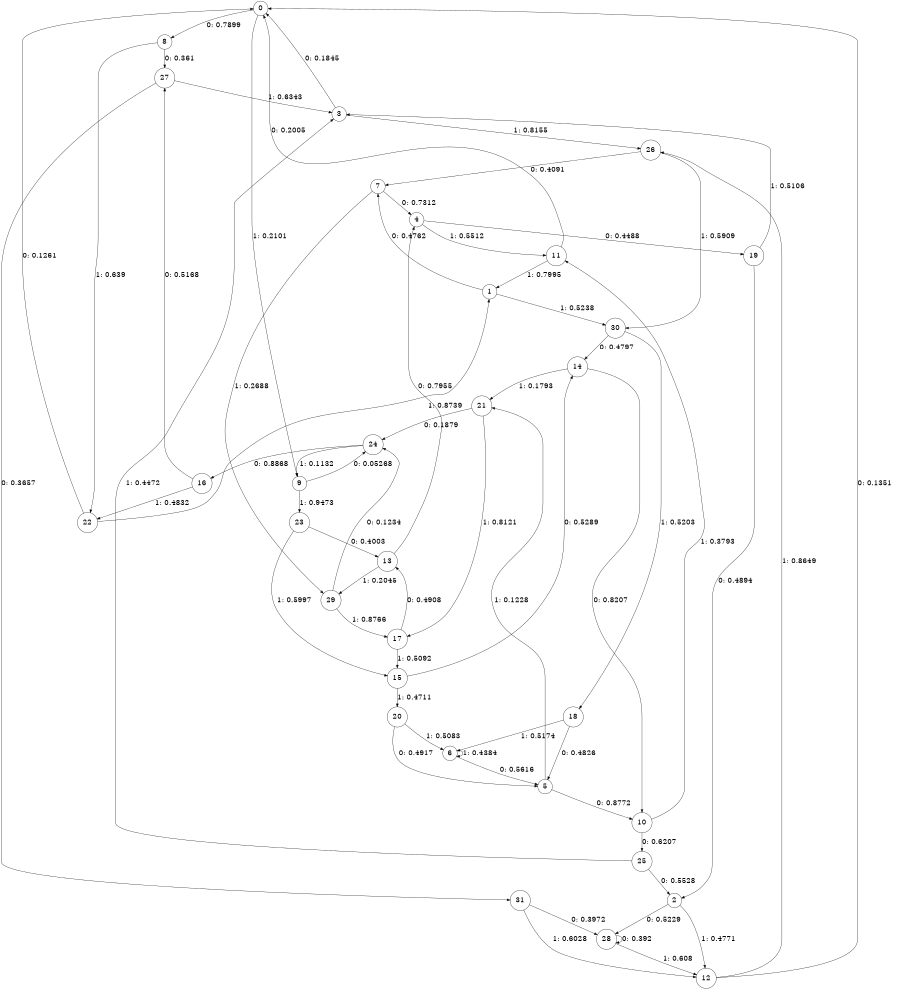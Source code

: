 digraph "ch1randomL6" {
size = "6,8.5";
ratio = "fill";
node [shape = circle];
node [fontsize = 24];
edge [fontsize = 24];
0 -> 8 [label = "0: 0.7899   "];
0 -> 9 [label = "1: 0.2101   "];
1 -> 7 [label = "0: 0.4762   "];
1 -> 30 [label = "1: 0.5238   "];
2 -> 28 [label = "0: 0.5229   "];
2 -> 12 [label = "1: 0.4771   "];
3 -> 0 [label = "0: 0.1845   "];
3 -> 26 [label = "1: 0.8155   "];
4 -> 19 [label = "0: 0.4488   "];
4 -> 11 [label = "1: 0.5512   "];
5 -> 10 [label = "0: 0.8772   "];
5 -> 21 [label = "1: 0.1228   "];
6 -> 5 [label = "0: 0.5616   "];
6 -> 6 [label = "1: 0.4384   "];
7 -> 4 [label = "0: 0.7312   "];
7 -> 29 [label = "1: 0.2688   "];
8 -> 27 [label = "0: 0.361    "];
8 -> 22 [label = "1: 0.639    "];
9 -> 24 [label = "0: 0.05268  "];
9 -> 23 [label = "1: 0.9473   "];
10 -> 25 [label = "0: 0.6207   "];
10 -> 11 [label = "1: 0.3793   "];
11 -> 0 [label = "0: 0.2005   "];
11 -> 1 [label = "1: 0.7995   "];
12 -> 0 [label = "0: 0.1351   "];
12 -> 26 [label = "1: 0.8649   "];
13 -> 4 [label = "0: 0.7955   "];
13 -> 29 [label = "1: 0.2045   "];
14 -> 10 [label = "0: 0.8207   "];
14 -> 21 [label = "1: 0.1793   "];
15 -> 14 [label = "0: 0.5289   "];
15 -> 20 [label = "1: 0.4711   "];
16 -> 27 [label = "0: 0.5168   "];
16 -> 22 [label = "1: 0.4832   "];
17 -> 13 [label = "0: 0.4908   "];
17 -> 15 [label = "1: 0.5092   "];
18 -> 5 [label = "0: 0.4826   "];
18 -> 6 [label = "1: 0.5174   "];
19 -> 2 [label = "0: 0.4894   "];
19 -> 3 [label = "1: 0.5106   "];
20 -> 5 [label = "0: 0.4917   "];
20 -> 6 [label = "1: 0.5083   "];
21 -> 24 [label = "0: 0.1879   "];
21 -> 17 [label = "1: 0.8121   "];
22 -> 0 [label = "0: 0.1261   "];
22 -> 1 [label = "1: 0.8739   "];
23 -> 13 [label = "0: 0.4003   "];
23 -> 15 [label = "1: 0.5997   "];
24 -> 16 [label = "0: 0.8868   "];
24 -> 9 [label = "1: 0.1132   "];
25 -> 2 [label = "0: 0.5528   "];
25 -> 3 [label = "1: 0.4472   "];
26 -> 7 [label = "0: 0.4091   "];
26 -> 30 [label = "1: 0.5909   "];
27 -> 31 [label = "0: 0.3657   "];
27 -> 3 [label = "1: 0.6343   "];
28 -> 28 [label = "0: 0.392    "];
28 -> 12 [label = "1: 0.608    "];
29 -> 24 [label = "0: 0.1234   "];
29 -> 17 [label = "1: 0.8766   "];
30 -> 14 [label = "0: 0.4797   "];
30 -> 18 [label = "1: 0.5203   "];
31 -> 28 [label = "0: 0.3972   "];
31 -> 12 [label = "1: 0.6028   "];
}